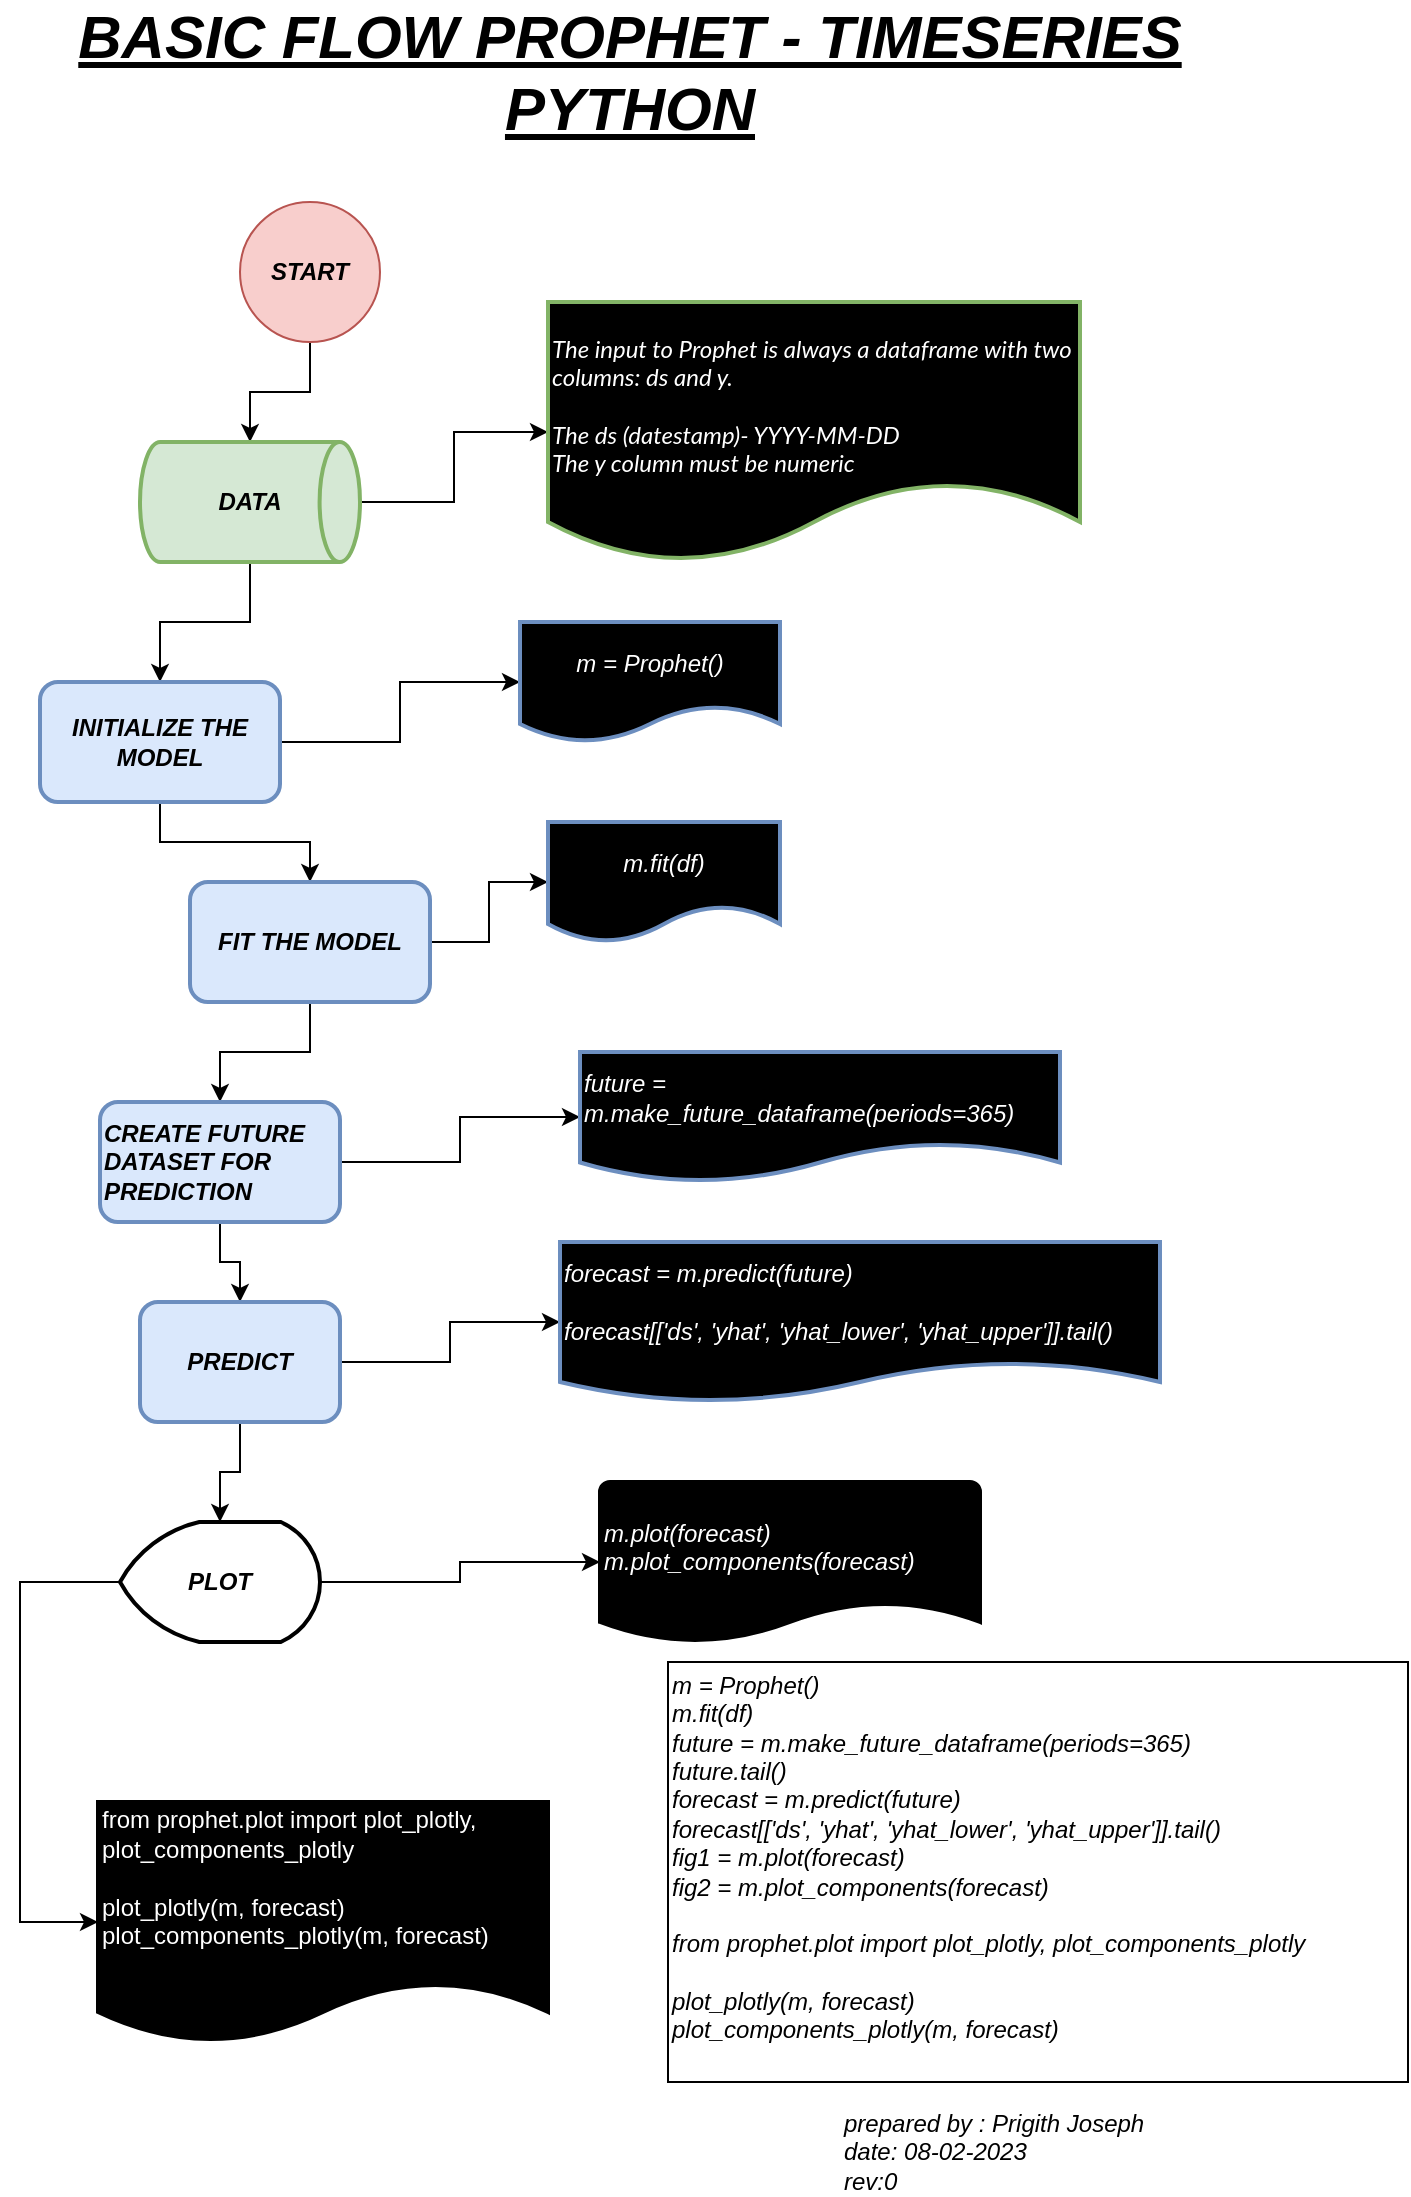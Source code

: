 <mxfile version="16.5.1" type="device" pages="2"><diagram id="vxSKhqQif8Bo536Yr-Wf" name="basic_flow"><mxGraphModel dx="854" dy="539" grid="1" gridSize="10" guides="1" tooltips="1" connect="1" arrows="1" fold="1" page="1" pageScale="1" pageWidth="827" pageHeight="1169" background="none" math="0" shadow="0"><root><mxCell id="0"/><mxCell id="1" parent="0"/><mxCell id="NC3Cf-DOu-mF74uvANla-4" value="" style="edgeStyle=orthogonalEdgeStyle;rounded=0;orthogonalLoop=1;jettySize=auto;html=1;" parent="1" source="NC3Cf-DOu-mF74uvANla-1" target="NC3Cf-DOu-mF74uvANla-2" edge="1"><mxGeometry relative="1" as="geometry"/></mxCell><mxCell id="NC3Cf-DOu-mF74uvANla-1" value="&lt;b&gt;&lt;i&gt;START&lt;/i&gt;&lt;/b&gt;" style="strokeWidth=1;html=1;shape=mxgraph.flowchart.start_2;whiteSpace=wrap;fillColor=#f8cecc;strokeColor=#b85450;" parent="1" vertex="1"><mxGeometry x="200" y="140" width="70" height="70" as="geometry"/></mxCell><mxCell id="NC3Cf-DOu-mF74uvANla-8" value="" style="edgeStyle=orthogonalEdgeStyle;rounded=0;orthogonalLoop=1;jettySize=auto;html=1;" parent="1" source="NC3Cf-DOu-mF74uvANla-2" target="NC3Cf-DOu-mF74uvANla-7" edge="1"><mxGeometry relative="1" as="geometry"/></mxCell><mxCell id="NC3Cf-DOu-mF74uvANla-10" value="" style="edgeStyle=orthogonalEdgeStyle;rounded=0;orthogonalLoop=1;jettySize=auto;html=1;fontSize=12;fontColor=#FFFFFF;" parent="1" source="NC3Cf-DOu-mF74uvANla-2" target="NC3Cf-DOu-mF74uvANla-9" edge="1"><mxGeometry relative="1" as="geometry"/></mxCell><mxCell id="NC3Cf-DOu-mF74uvANla-2" value="&lt;b&gt;&lt;i&gt;DATA&lt;/i&gt;&lt;/b&gt;" style="strokeWidth=2;html=1;shape=mxgraph.flowchart.direct_data;whiteSpace=wrap;fillColor=#d5e8d4;strokeColor=#82b366;" parent="1" vertex="1"><mxGeometry x="150" y="260" width="110" height="60" as="geometry"/></mxCell><mxCell id="NC3Cf-DOu-mF74uvANla-7" value="&lt;span style=&quot;background-color: rgb(249 , 249 , 249)&quot;&gt;&lt;font face=&quot;lato, calibri, arial, sans-serif&quot; color=&quot;#ffffff&quot;&gt;&lt;i&gt;&lt;div&gt;&lt;br&gt;&lt;/div&gt;&lt;div&gt;The input to Prophet is always a dataframe with two columns: ds and y.&lt;/div&gt;&lt;div&gt;&lt;br&gt;&lt;/div&gt;&lt;div&gt;The ds (datestamp)- YYYY-MM-DD&lt;/div&gt;&lt;div&gt;The y column must be numeric&lt;/div&gt;&lt;/i&gt;&lt;/font&gt;&lt;/span&gt;" style="shape=document;whiteSpace=wrap;html=1;boundedLbl=1;fillColor=#000000;strokeColor=#82b366;strokeWidth=2;align=left;size=0.308;" parent="1" vertex="1"><mxGeometry x="354" y="190" width="266" height="130" as="geometry"/></mxCell><mxCell id="NC3Cf-DOu-mF74uvANla-12" value="" style="edgeStyle=orthogonalEdgeStyle;rounded=0;orthogonalLoop=1;jettySize=auto;html=1;fontSize=12;fontColor=#FFFFFF;" parent="1" source="NC3Cf-DOu-mF74uvANla-9" target="NC3Cf-DOu-mF74uvANla-11" edge="1"><mxGeometry relative="1" as="geometry"/></mxCell><mxCell id="NC3Cf-DOu-mF74uvANla-14" value="" style="edgeStyle=orthogonalEdgeStyle;rounded=0;orthogonalLoop=1;jettySize=auto;html=1;fontSize=12;fontColor=#FFFFFF;" parent="1" source="NC3Cf-DOu-mF74uvANla-9" target="NC3Cf-DOu-mF74uvANla-13" edge="1"><mxGeometry relative="1" as="geometry"/></mxCell><mxCell id="NC3Cf-DOu-mF74uvANla-9" value="&lt;i&gt;&lt;b&gt;INITIALIZE THE MODEL&lt;/b&gt;&lt;/i&gt;" style="rounded=1;whiteSpace=wrap;html=1;fillColor=#dae8fc;strokeColor=#6c8ebf;strokeWidth=2;" parent="1" vertex="1"><mxGeometry x="100" y="380" width="120" height="60" as="geometry"/></mxCell><mxCell id="NC3Cf-DOu-mF74uvANla-11" value="&lt;i&gt;&lt;font color=&quot;#ffffff&quot;&gt;m = Prophet()&lt;/font&gt;&lt;/i&gt;" style="shape=document;whiteSpace=wrap;html=1;boundedLbl=1;fillColor=#000000;strokeColor=#6c8ebf;rounded=1;strokeWidth=2;" parent="1" vertex="1"><mxGeometry x="340" y="350" width="130" height="60" as="geometry"/></mxCell><mxCell id="NC3Cf-DOu-mF74uvANla-16" value="" style="edgeStyle=orthogonalEdgeStyle;rounded=0;orthogonalLoop=1;jettySize=auto;html=1;fontSize=12;fontColor=#FFFFFF;" parent="1" source="NC3Cf-DOu-mF74uvANla-13" target="NC3Cf-DOu-mF74uvANla-15" edge="1"><mxGeometry relative="1" as="geometry"/></mxCell><mxCell id="NC3Cf-DOu-mF74uvANla-18" value="" style="edgeStyle=orthogonalEdgeStyle;rounded=0;orthogonalLoop=1;jettySize=auto;html=1;fontSize=12;fontColor=#FFFFFF;" parent="1" source="NC3Cf-DOu-mF74uvANla-13" target="NC3Cf-DOu-mF74uvANla-17" edge="1"><mxGeometry relative="1" as="geometry"/></mxCell><mxCell id="NC3Cf-DOu-mF74uvANla-13" value="&lt;b&gt;&lt;i&gt;FIT THE MODEL&lt;/i&gt;&lt;/b&gt;" style="rounded=1;whiteSpace=wrap;html=1;fillColor=#dae8fc;strokeColor=#6c8ebf;strokeWidth=2;" parent="1" vertex="1"><mxGeometry x="175" y="480" width="120" height="60" as="geometry"/></mxCell><mxCell id="NC3Cf-DOu-mF74uvANla-15" value="&lt;i&gt;&lt;font color=&quot;#ffffff&quot;&gt;m.fit(df)&lt;/font&gt;&lt;/i&gt;" style="shape=document;whiteSpace=wrap;html=1;boundedLbl=1;fillColor=#000000;strokeColor=#6c8ebf;rounded=1;strokeWidth=2;" parent="1" vertex="1"><mxGeometry x="354" y="450" width="116" height="60" as="geometry"/></mxCell><mxCell id="NC3Cf-DOu-mF74uvANla-20" value="" style="edgeStyle=orthogonalEdgeStyle;rounded=0;orthogonalLoop=1;jettySize=auto;html=1;fontSize=12;fontColor=#FFFFFF;" parent="1" source="NC3Cf-DOu-mF74uvANla-17" target="NC3Cf-DOu-mF74uvANla-19" edge="1"><mxGeometry relative="1" as="geometry"/></mxCell><mxCell id="NC3Cf-DOu-mF74uvANla-22" value="" style="edgeStyle=orthogonalEdgeStyle;rounded=0;orthogonalLoop=1;jettySize=auto;html=1;fontSize=12;fontColor=#FFFFFF;" parent="1" source="NC3Cf-DOu-mF74uvANla-17" target="NC3Cf-DOu-mF74uvANla-21" edge="1"><mxGeometry relative="1" as="geometry"/></mxCell><mxCell id="NC3Cf-DOu-mF74uvANla-17" value="&lt;i&gt;&lt;b&gt;CREATE FUTURE DATASET FOR PREDICTION&lt;/b&gt;&lt;/i&gt;" style="rounded=1;whiteSpace=wrap;html=1;fillColor=#dae8fc;strokeColor=#6c8ebf;strokeWidth=2;align=left;" parent="1" vertex="1"><mxGeometry x="130" y="590" width="120" height="60" as="geometry"/></mxCell><mxCell id="NC3Cf-DOu-mF74uvANla-19" value="&lt;i&gt;&lt;font color=&quot;#ffffff&quot;&gt;future = m.make_future_dataframe(periods=365)&lt;/font&gt;&lt;/i&gt;" style="shape=document;whiteSpace=wrap;html=1;boundedLbl=1;align=left;fillColor=#000000;strokeColor=#6c8ebf;rounded=1;strokeWidth=2;" parent="1" vertex="1"><mxGeometry x="370" y="565" width="240" height="65" as="geometry"/></mxCell><mxCell id="NC3Cf-DOu-mF74uvANla-24" value="" style="edgeStyle=orthogonalEdgeStyle;rounded=0;orthogonalLoop=1;jettySize=auto;html=1;fontSize=12;fontColor=#FFFFFF;" parent="1" source="NC3Cf-DOu-mF74uvANla-21" target="NC3Cf-DOu-mF74uvANla-23" edge="1"><mxGeometry relative="1" as="geometry"/></mxCell><mxCell id="NC3Cf-DOu-mF74uvANla-28" value="" style="edgeStyle=orthogonalEdgeStyle;rounded=0;orthogonalLoop=1;jettySize=auto;html=1;fontSize=12;fontColor=#FFFFFF;" parent="1" source="NC3Cf-DOu-mF74uvANla-21" target="NC3Cf-DOu-mF74uvANla-27" edge="1"><mxGeometry relative="1" as="geometry"/></mxCell><mxCell id="NC3Cf-DOu-mF74uvANla-21" value="&lt;b&gt;&lt;i&gt;PREDICT&lt;/i&gt;&lt;/b&gt;" style="rounded=1;whiteSpace=wrap;html=1;align=center;fillColor=#dae8fc;strokeColor=#6c8ebf;strokeWidth=2;" parent="1" vertex="1"><mxGeometry x="150" y="690" width="100" height="60" as="geometry"/></mxCell><mxCell id="NC3Cf-DOu-mF74uvANla-23" value="&lt;i&gt;&lt;font color=&quot;#ffffff&quot;&gt;forecast = m.predict(future)&lt;br&gt;&lt;br&gt;forecast[['ds', 'yhat', 'yhat_lower', 'yhat_upper']].tail()&lt;br&gt;&lt;/font&gt;&lt;/i&gt;" style="shape=document;whiteSpace=wrap;html=1;boundedLbl=1;fillColor=#000000;strokeColor=#6c8ebf;rounded=1;strokeWidth=2;align=left;size=0.25;" parent="1" vertex="1"><mxGeometry x="360" y="660" width="300" height="80" as="geometry"/></mxCell><mxCell id="NC3Cf-DOu-mF74uvANla-30" style="edgeStyle=orthogonalEdgeStyle;rounded=0;orthogonalLoop=1;jettySize=auto;html=1;entryX=0;entryY=0.5;entryDx=0;entryDy=0;entryPerimeter=0;fontSize=12;fontColor=#FFFFFF;" parent="1" source="NC3Cf-DOu-mF74uvANla-27" target="NC3Cf-DOu-mF74uvANla-29" edge="1"><mxGeometry relative="1" as="geometry"/></mxCell><mxCell id="NC3Cf-DOu-mF74uvANla-32" value="" style="edgeStyle=orthogonalEdgeStyle;rounded=0;orthogonalLoop=1;jettySize=auto;html=1;fontSize=12;fontColor=#FFFFFF;" parent="1" source="NC3Cf-DOu-mF74uvANla-27" target="NC3Cf-DOu-mF74uvANla-31" edge="1"><mxGeometry relative="1" as="geometry"><Array as="points"><mxPoint x="90" y="830"/></Array></mxGeometry></mxCell><mxCell id="NC3Cf-DOu-mF74uvANla-27" value="&lt;i&gt;&lt;b&gt;PLOT&lt;/b&gt;&lt;/i&gt;" style="strokeWidth=2;html=1;shape=mxgraph.flowchart.display;whiteSpace=wrap;fontSize=12;" parent="1" vertex="1"><mxGeometry x="140" y="800" width="100" height="60" as="geometry"/></mxCell><mxCell id="NC3Cf-DOu-mF74uvANla-29" value="&lt;div&gt;&lt;i&gt;m.plot(forecast)&lt;/i&gt;&lt;/div&gt;&lt;div&gt;&lt;i&gt;m.plot_components(forecast)&lt;/i&gt;&lt;/div&gt;&lt;div&gt;&lt;br&gt;&lt;/div&gt;" style="strokeWidth=2;html=1;shape=mxgraph.flowchart.document2;whiteSpace=wrap;size=0.25;fontSize=12;fontColor=#FFFFFF;fillColor=#000000;align=left;" parent="1" vertex="1"><mxGeometry x="380" y="780" width="190" height="80" as="geometry"/></mxCell><mxCell id="NC3Cf-DOu-mF74uvANla-31" value="&lt;div&gt;&lt;font color=&quot;#ffffff&quot;&gt;from prophet.plot import plot_plotly, plot_components_plotly&lt;/font&gt;&lt;/div&gt;&lt;div&gt;&lt;font color=&quot;#ffffff&quot;&gt;&lt;br&gt;&lt;/font&gt;&lt;/div&gt;&lt;div&gt;&lt;font color=&quot;#ffffff&quot;&gt;plot_plotly(m, forecast)&lt;/font&gt;&lt;/div&gt;&lt;div&gt;&lt;font color=&quot;#ffffff&quot;&gt;plot_components_plotly(m, forecast)&lt;/font&gt;&lt;/div&gt;&lt;div&gt;&lt;br&gt;&lt;/div&gt;" style="shape=document;whiteSpace=wrap;html=1;boundedLbl=1;strokeWidth=2;align=left;size=0.25;fillColor=#000000;" parent="1" vertex="1"><mxGeometry x="129" y="940" width="225" height="120" as="geometry"/></mxCell><mxCell id="NC3Cf-DOu-mF74uvANla-33" value="&lt;font color=&quot;#000000&quot; style=&quot;font-size: 30px&quot;&gt;&lt;i&gt;&lt;b&gt;&lt;u&gt;BASIC FLOW PROPHET - TIMESERIES PYTHON&lt;/u&gt;&lt;/b&gt;&lt;/i&gt;&lt;/font&gt;" style="text;html=1;strokeColor=none;fillColor=none;align=center;verticalAlign=middle;whiteSpace=wrap;rounded=0;fontSize=12;fontColor=#FFFFFF;" parent="1" vertex="1"><mxGeometry x="80" y="60" width="630" height="30" as="geometry"/></mxCell><mxCell id="NC3Cf-DOu-mF74uvANla-36" value="&lt;div&gt;&lt;i&gt;prepared by : Prigith Joseph&lt;/i&gt;&lt;/div&gt;&lt;div&gt;&lt;i&gt;date: 08-02-2023&lt;/i&gt;&lt;/div&gt;&lt;div&gt;&lt;i&gt;rev:0&lt;/i&gt;&lt;/div&gt;" style="text;html=1;strokeColor=none;fillColor=none;align=left;verticalAlign=middle;whiteSpace=wrap;rounded=0;fontSize=12;fontColor=#000000;" parent="1" vertex="1"><mxGeometry x="500" y="1100" width="170" height="30" as="geometry"/></mxCell><mxCell id="NC3Cf-DOu-mF74uvANla-37" value="&lt;div&gt;&lt;i&gt;m = Prophet()&lt;/i&gt;&lt;/div&gt;&lt;div&gt;&lt;i&gt;m.fit(df)&lt;/i&gt;&lt;/div&gt;&lt;div&gt;&lt;i&gt;future = m.make_future_dataframe(periods=365)&lt;/i&gt;&lt;/div&gt;&lt;div&gt;&lt;i&gt;future.tail()&lt;/i&gt;&lt;/div&gt;&lt;div&gt;&lt;i&gt;forecast = m.predict(future)&lt;/i&gt;&lt;/div&gt;&lt;div&gt;&lt;i&gt;forecast[['ds', 'yhat', 'yhat_lower', 'yhat_upper']].tail()&lt;/i&gt;&lt;/div&gt;&lt;div&gt;&lt;i&gt;fig1 = m.plot(forecast)&lt;/i&gt;&lt;/div&gt;&lt;div&gt;&lt;i&gt;fig2 = m.plot_components(forecast)&lt;/i&gt;&lt;/div&gt;&lt;div&gt;&lt;i&gt;&lt;br&gt;&lt;/i&gt;&lt;/div&gt;&lt;div&gt;&lt;i&gt;from prophet.plot import plot_plotly, plot_components_plotly&lt;/i&gt;&lt;/div&gt;&lt;div&gt;&lt;i&gt;&lt;br&gt;&lt;/i&gt;&lt;/div&gt;&lt;div&gt;&lt;i&gt;plot_plotly(m, forecast)&lt;/i&gt;&lt;/div&gt;&lt;div&gt;&lt;i&gt;plot_components_plotly(m, forecast)&lt;/i&gt;&lt;/div&gt;&lt;div&gt;&lt;br&gt;&lt;/div&gt;" style="text;html=1;align=left;verticalAlign=middle;whiteSpace=wrap;rounded=0;fontSize=12;fillColor=default;strokeColor=default;" parent="1" vertex="1"><mxGeometry x="414" y="870" width="370" height="210" as="geometry"/></mxCell></root></mxGraphModel></diagram><diagram id="O8kPFqZbGda8ildiO9-z" name="Saturating Forecasts"><mxGraphModel dx="854" dy="539" grid="1" gridSize="10" guides="1" tooltips="1" connect="1" arrows="1" fold="1" page="1" pageScale="1" pageWidth="827" pageHeight="1169" background="none" math="0" shadow="0"><root><mxCell id="4CNZ_QilgUX49SdX2gVF-0"/><mxCell id="4CNZ_QilgUX49SdX2gVF-1" parent="4CNZ_QilgUX49SdX2gVF-0"/><mxCell id="cyfNiQBBe3vJOEVcPQlr-2" value="" style="edgeStyle=orthogonalEdgeStyle;rounded=0;orthogonalLoop=1;jettySize=auto;html=1;" edge="1" parent="4CNZ_QilgUX49SdX2gVF-1" source="cyfNiQBBe3vJOEVcPQlr-0" target="cyfNiQBBe3vJOEVcPQlr-1"><mxGeometry relative="1" as="geometry"/></mxCell><mxCell id="cyfNiQBBe3vJOEVcPQlr-0" value="&lt;i&gt;&lt;b&gt;START&lt;/b&gt;&lt;/i&gt;" style="strokeWidth=1;html=1;shape=mxgraph.flowchart.start_2;whiteSpace=wrap;fillColor=#f8cecc;strokeColor=#b85450;" vertex="1" parent="4CNZ_QilgUX49SdX2gVF-1"><mxGeometry x="113" y="100" width="80" height="70" as="geometry"/></mxCell><mxCell id="cyfNiQBBe3vJOEVcPQlr-4" value="" style="edgeStyle=orthogonalEdgeStyle;rounded=0;orthogonalLoop=1;jettySize=auto;html=1;" edge="1" parent="4CNZ_QilgUX49SdX2gVF-1" source="cyfNiQBBe3vJOEVcPQlr-1" target="cyfNiQBBe3vJOEVcPQlr-3"><mxGeometry relative="1" as="geometry"/></mxCell><mxCell id="cyfNiQBBe3vJOEVcPQlr-1" value="&lt;i&gt;&lt;b&gt;READ DATA&lt;/b&gt;&lt;/i&gt;" style="strokeWidth=1;html=1;shape=mxgraph.flowchart.direct_data;whiteSpace=wrap;fillColor=#d5e8d4;strokeColor=#82b366;" vertex="1" parent="4CNZ_QilgUX49SdX2gVF-1"><mxGeometry x="103" y="190" width="100" height="60" as="geometry"/></mxCell><mxCell id="cyfNiQBBe3vJOEVcPQlr-6" value="" style="edgeStyle=orthogonalEdgeStyle;rounded=0;orthogonalLoop=1;jettySize=auto;html=1;" edge="1" parent="4CNZ_QilgUX49SdX2gVF-1" source="cyfNiQBBe3vJOEVcPQlr-3" target="cyfNiQBBe3vJOEVcPQlr-5"><mxGeometry relative="1" as="geometry"/></mxCell><mxCell id="cyfNiQBBe3vJOEVcPQlr-3" value="&lt;b&gt;&lt;i&gt;SET CARRIYING CAPACITY COLUMN&lt;/i&gt;&lt;/b&gt;" style="rounded=1;whiteSpace=wrap;html=1;strokeWidth=1;fillColor=#dae8fc;strokeColor=#6c8ebf;" vertex="1" parent="4CNZ_QilgUX49SdX2gVF-1"><mxGeometry x="123" y="300" width="120" height="60" as="geometry"/></mxCell><mxCell id="cyfNiQBBe3vJOEVcPQlr-14" value="" style="edgeStyle=orthogonalEdgeStyle;rounded=0;orthogonalLoop=1;jettySize=auto;html=1;" edge="1" parent="4CNZ_QilgUX49SdX2gVF-1" source="cyfNiQBBe3vJOEVcPQlr-5" target="cyfNiQBBe3vJOEVcPQlr-13"><mxGeometry relative="1" as="geometry"/></mxCell><mxCell id="cyfNiQBBe3vJOEVcPQlr-5" value="&lt;b&gt;&lt;i&gt;INITIALIZE AND FIT THE MODEL&lt;/i&gt;&lt;/b&gt;" style="rounded=1;whiteSpace=wrap;html=1;strokeWidth=1;fillColor=#dae8fc;strokeColor=#6c8ebf;" vertex="1" parent="4CNZ_QilgUX49SdX2gVF-1"><mxGeometry x="153" y="410" width="120" height="60" as="geometry"/></mxCell><mxCell id="cyfNiQBBe3vJOEVcPQlr-7" value="&lt;b&gt;&lt;i&gt;MAKE FUTURE DATAFRAME WITH CAP COLUMN&lt;/i&gt;&lt;/b&gt;" style="rounded=1;whiteSpace=wrap;html=1;absoluteArcSize=1;arcSize=14;strokeWidth=1;fillColor=#dae8fc;strokeColor=#6c8ebf;" vertex="1" parent="4CNZ_QilgUX49SdX2gVF-1"><mxGeometry x="193" y="510" width="100" height="70" as="geometry"/></mxCell><mxCell id="cyfNiQBBe3vJOEVcPQlr-9" value="" style="endArrow=none;html=1;rounded=0;" edge="1" parent="4CNZ_QilgUX49SdX2gVF-1"><mxGeometry width="50" height="50" relative="1" as="geometry"><mxPoint x="183" y="380" as="sourcePoint"/><mxPoint x="363" y="380" as="targetPoint"/></mxGeometry></mxCell><mxCell id="cyfNiQBBe3vJOEVcPQlr-10" value="" style="endArrow=none;html=1;rounded=0;" edge="1" parent="4CNZ_QilgUX49SdX2gVF-1"><mxGeometry width="50" height="50" relative="1" as="geometry"><mxPoint x="363" y="380" as="sourcePoint"/><mxPoint x="363" y="550" as="targetPoint"/></mxGeometry></mxCell><mxCell id="cyfNiQBBe3vJOEVcPQlr-11" value="" style="endArrow=classic;html=1;rounded=0;" edge="1" parent="4CNZ_QilgUX49SdX2gVF-1"><mxGeometry width="50" height="50" relative="1" as="geometry"><mxPoint x="364" y="550" as="sourcePoint"/><mxPoint x="294" y="550" as="targetPoint"/></mxGeometry></mxCell><mxCell id="rRqt4VkIj5SyrlPxISwk-1" value="" style="edgeStyle=orthogonalEdgeStyle;rounded=0;orthogonalLoop=1;jettySize=auto;html=1;" edge="1" parent="4CNZ_QilgUX49SdX2gVF-1" source="cyfNiQBBe3vJOEVcPQlr-13" target="rRqt4VkIj5SyrlPxISwk-0"><mxGeometry relative="1" as="geometry"/></mxCell><mxCell id="cyfNiQBBe3vJOEVcPQlr-13" value="&lt;b&gt;&lt;i&gt;PREDICT THE MODEL&lt;/i&gt;&lt;/b&gt;" style="rounded=1;whiteSpace=wrap;html=1;strokeWidth=1;fillColor=#dae8fc;strokeColor=#6c8ebf;" vertex="1" parent="4CNZ_QilgUX49SdX2gVF-1"><mxGeometry x="53" y="530" width="80" height="90" as="geometry"/></mxCell><mxCell id="rRqt4VkIj5SyrlPxISwk-0" value="&lt;b&gt;&lt;i&gt;PLOT&lt;/i&gt;&lt;/b&gt;" style="strokeWidth=2;html=1;shape=mxgraph.flowchart.display;whiteSpace=wrap;fillColor=#ffe6cc;strokeColor=#d79b00;" vertex="1" parent="4CNZ_QilgUX49SdX2gVF-1"><mxGeometry x="63" y="660" width="100" height="60" as="geometry"/></mxCell><mxCell id="rRqt4VkIj5SyrlPxISwk-2" value="&lt;div&gt;&lt;i&gt;import pandas as pd&lt;/i&gt;&lt;/div&gt;&lt;div&gt;&lt;i&gt;import numpy as np&lt;/i&gt;&lt;/div&gt;&lt;div&gt;&lt;i&gt;from prophet import Prophet&lt;/i&gt;&lt;/div&gt;&lt;div&gt;&lt;i&gt;import matplotlib.pyplot as plt&lt;/i&gt;&lt;/div&gt;&lt;div&gt;&lt;i&gt;&lt;br&gt;&lt;/i&gt;&lt;/div&gt;&lt;div&gt;&lt;i&gt;# load dataset in the format 'ds' &amp;amp; 'y'&lt;/i&gt;&lt;/div&gt;&lt;div&gt;&lt;i&gt;df = pd.read_csv()&lt;/i&gt;&lt;/div&gt;&lt;div&gt;&lt;i&gt;&lt;br&gt;&lt;/i&gt;&lt;/div&gt;&lt;div&gt;&lt;i&gt;# set a column with cap value&lt;/i&gt;&lt;/div&gt;&lt;div&gt;&lt;i&gt;df['cap'] = 8.5&lt;/i&gt;&lt;/div&gt;&lt;div&gt;&lt;i&gt;&lt;br&gt;&lt;/i&gt;&lt;/div&gt;&lt;div&gt;&lt;i&gt;# fit the model&lt;/i&gt;&lt;/div&gt;&lt;div&gt;&lt;i&gt;m = Prophet(growth='logistic')&lt;/i&gt;&lt;/div&gt;&lt;div&gt;&lt;i&gt;m.fit(df)&lt;/i&gt;&lt;/div&gt;&lt;div&gt;&lt;i&gt;&lt;br&gt;&lt;/i&gt;&lt;/div&gt;&lt;div&gt;&lt;i&gt;# create future dataframe&lt;/i&gt;&lt;/div&gt;&lt;div&gt;&lt;i&gt;future = m.make_future_dataframe(periods=1826)&lt;/i&gt;&lt;/div&gt;&lt;div&gt;&lt;i&gt;future['cap'] = 8.5&lt;/i&gt;&lt;/div&gt;&lt;div&gt;&lt;i&gt;&lt;br&gt;&lt;/i&gt;&lt;/div&gt;&lt;div&gt;&lt;i&gt;# predict the model&lt;/i&gt;&lt;/div&gt;&lt;div&gt;&lt;i&gt;forecast = m.predict(future)&lt;/i&gt;&lt;/div&gt;&lt;div&gt;&lt;i&gt;&lt;br&gt;&lt;/i&gt;&lt;/div&gt;&lt;div&gt;&lt;i&gt;# plot the model&lt;/i&gt;&lt;/div&gt;&lt;div&gt;&lt;i&gt;m.plot(forecast)&lt;/i&gt;&lt;/div&gt;&lt;div&gt;&lt;i&gt;plt.show()&lt;/i&gt;&lt;/div&gt;&lt;div&gt;&lt;br&gt;&lt;/div&gt;" style="text;html=1;align=left;verticalAlign=middle;whiteSpace=wrap;rounded=0;fillColor=#f5f5f5;fontColor=#333333;strokeColor=#666666;" vertex="1" parent="4CNZ_QilgUX49SdX2gVF-1"><mxGeometry x="93" y="730" width="280" height="370" as="geometry"/></mxCell><mxCell id="rRqt4VkIj5SyrlPxISwk-3" value="" style="endArrow=none;html=1;rounded=0;dashed=1;" edge="1" parent="4CNZ_QilgUX49SdX2gVF-1"><mxGeometry width="50" height="50" relative="1" as="geometry"><mxPoint x="403" y="1080" as="sourcePoint"/><mxPoint x="400" y="110" as="targetPoint"/></mxGeometry></mxCell><mxCell id="rRqt4VkIj5SyrlPxISwk-4" value="" style="edgeStyle=orthogonalEdgeStyle;rounded=0;orthogonalLoop=1;jettySize=auto;html=1;" edge="1" parent="4CNZ_QilgUX49SdX2gVF-1" source="rRqt4VkIj5SyrlPxISwk-5" target="rRqt4VkIj5SyrlPxISwk-7"><mxGeometry relative="1" as="geometry"/></mxCell><mxCell id="rRqt4VkIj5SyrlPxISwk-5" value="&lt;i&gt;&lt;b&gt;START&lt;/b&gt;&lt;/i&gt;" style="strokeWidth=1;html=1;shape=mxgraph.flowchart.start_2;whiteSpace=wrap;fillColor=#f8cecc;strokeColor=#b85450;" vertex="1" parent="4CNZ_QilgUX49SdX2gVF-1"><mxGeometry x="490" y="100" width="80" height="70" as="geometry"/></mxCell><mxCell id="rRqt4VkIj5SyrlPxISwk-6" value="" style="edgeStyle=orthogonalEdgeStyle;rounded=0;orthogonalLoop=1;jettySize=auto;html=1;" edge="1" parent="4CNZ_QilgUX49SdX2gVF-1" source="rRqt4VkIj5SyrlPxISwk-7" target="rRqt4VkIj5SyrlPxISwk-9"><mxGeometry relative="1" as="geometry"/></mxCell><mxCell id="rRqt4VkIj5SyrlPxISwk-7" value="&lt;i&gt;&lt;b&gt;READ DATA&lt;/b&gt;&lt;/i&gt;" style="strokeWidth=2;html=1;shape=mxgraph.flowchart.direct_data;whiteSpace=wrap;fillColor=#d5e8d4;strokeColor=#82b366;" vertex="1" parent="4CNZ_QilgUX49SdX2gVF-1"><mxGeometry x="500" y="200" width="100" height="60" as="geometry"/></mxCell><mxCell id="rRqt4VkIj5SyrlPxISwk-8" value="" style="edgeStyle=orthogonalEdgeStyle;rounded=0;orthogonalLoop=1;jettySize=auto;html=1;" edge="1" parent="4CNZ_QilgUX49SdX2gVF-1" source="rRqt4VkIj5SyrlPxISwk-9" target="rRqt4VkIj5SyrlPxISwk-11"><mxGeometry relative="1" as="geometry"/></mxCell><mxCell id="rRqt4VkIj5SyrlPxISwk-9" value="&lt;b&gt;&lt;i&gt;SET CARRIYING CAPACITY &amp;amp; FLOOR COLUMN&lt;/i&gt;&lt;/b&gt;" style="rounded=1;whiteSpace=wrap;html=1;strokeWidth=1;fillColor=#dae8fc;strokeColor=#6c8ebf;" vertex="1" parent="4CNZ_QilgUX49SdX2gVF-1"><mxGeometry x="513" y="300" width="150" height="60" as="geometry"/></mxCell><mxCell id="rRqt4VkIj5SyrlPxISwk-10" value="" style="edgeStyle=orthogonalEdgeStyle;rounded=0;orthogonalLoop=1;jettySize=auto;html=1;" edge="1" parent="4CNZ_QilgUX49SdX2gVF-1" source="rRqt4VkIj5SyrlPxISwk-11" target="rRqt4VkIj5SyrlPxISwk-17"><mxGeometry relative="1" as="geometry"/></mxCell><mxCell id="rRqt4VkIj5SyrlPxISwk-11" value="&lt;b&gt;&lt;i&gt;INITIALIZE AND FIT THE MODEL&lt;/i&gt;&lt;/b&gt;" style="rounded=1;whiteSpace=wrap;html=1;strokeWidth=1;fillColor=#dae8fc;strokeColor=#6c8ebf;" vertex="1" parent="4CNZ_QilgUX49SdX2gVF-1"><mxGeometry x="563" y="410" width="120" height="60" as="geometry"/></mxCell><mxCell id="rRqt4VkIj5SyrlPxISwk-12" value="&lt;b&gt;&lt;i&gt;MAKE FUTURE DATAFRAME WITH CAP &amp;amp; FLOOR COLUMN&lt;/i&gt;&lt;/b&gt;" style="rounded=1;whiteSpace=wrap;html=1;absoluteArcSize=1;arcSize=14;strokeWidth=1;fillColor=#dae8fc;strokeColor=#6c8ebf;" vertex="1" parent="4CNZ_QilgUX49SdX2gVF-1"><mxGeometry x="563" y="510" width="150" height="70" as="geometry"/></mxCell><mxCell id="rRqt4VkIj5SyrlPxISwk-13" value="" style="endArrow=none;html=1;rounded=0;" edge="1" parent="4CNZ_QilgUX49SdX2gVF-1"><mxGeometry width="50" height="50" relative="1" as="geometry"><mxPoint x="588" y="370" as="sourcePoint"/><mxPoint x="773" y="370" as="targetPoint"/></mxGeometry></mxCell><mxCell id="rRqt4VkIj5SyrlPxISwk-14" value="" style="endArrow=none;html=1;rounded=0;" edge="1" parent="4CNZ_QilgUX49SdX2gVF-1"><mxGeometry width="50" height="50" relative="1" as="geometry"><mxPoint x="773" y="370" as="sourcePoint"/><mxPoint x="773" y="550" as="targetPoint"/></mxGeometry></mxCell><mxCell id="rRqt4VkIj5SyrlPxISwk-15" value="" style="endArrow=classic;html=1;rounded=0;" edge="1" parent="4CNZ_QilgUX49SdX2gVF-1"><mxGeometry width="50" height="50" relative="1" as="geometry"><mxPoint x="774" y="550" as="sourcePoint"/><mxPoint x="713" y="550" as="targetPoint"/></mxGeometry></mxCell><mxCell id="rRqt4VkIj5SyrlPxISwk-16" value="" style="edgeStyle=orthogonalEdgeStyle;rounded=0;orthogonalLoop=1;jettySize=auto;html=1;" edge="1" parent="4CNZ_QilgUX49SdX2gVF-1" source="rRqt4VkIj5SyrlPxISwk-17"><mxGeometry relative="1" as="geometry"><mxPoint x="523" y="630" as="targetPoint"/></mxGeometry></mxCell><mxCell id="rRqt4VkIj5SyrlPxISwk-17" value="&lt;b&gt;&lt;i&gt;PREDICT THE MODEL&lt;/i&gt;&lt;/b&gt;" style="rounded=1;whiteSpace=wrap;html=1;strokeWidth=1;fillColor=#dae8fc;strokeColor=#6c8ebf;" vertex="1" parent="4CNZ_QilgUX49SdX2gVF-1"><mxGeometry x="463" y="490" width="80" height="90" as="geometry"/></mxCell><mxCell id="rRqt4VkIj5SyrlPxISwk-18" value="&lt;b&gt;&lt;i&gt;PLOT&lt;/i&gt;&lt;/b&gt;" style="strokeWidth=2;html=1;shape=mxgraph.flowchart.display;whiteSpace=wrap;fillColor=#ffe6cc;strokeColor=#d79b00;" vertex="1" parent="4CNZ_QilgUX49SdX2gVF-1"><mxGeometry x="463" y="630" width="100" height="60" as="geometry"/></mxCell><mxCell id="rRqt4VkIj5SyrlPxISwk-19" value="&lt;div&gt;&lt;i&gt;import pandas as pd&lt;/i&gt;&lt;/div&gt;&lt;div&gt;&lt;i&gt;import numpy as np&lt;/i&gt;&lt;/div&gt;&lt;div&gt;&lt;i&gt;from prophet import Prophet&lt;/i&gt;&lt;/div&gt;&lt;div&gt;&lt;i&gt;import matplotlib.pyplot as plt&lt;/i&gt;&lt;/div&gt;&lt;div&gt;&lt;i&gt;&lt;br&gt;&lt;/i&gt;&lt;/div&gt;&lt;div&gt;&lt;i&gt;# load dataset in the format 'ds' &amp;amp; 'y'&lt;/i&gt;&lt;/div&gt;&lt;div&gt;&lt;i&gt;df = pd.read_csv(')&lt;/i&gt;&lt;/div&gt;&lt;div&gt;&lt;i&gt;&lt;br&gt;&lt;/i&gt;&lt;/div&gt;&lt;div&gt;&lt;i&gt;# set a column with cap value&lt;/i&gt;&lt;/div&gt;&lt;div&gt;&lt;i&gt;df['cap'] = 8.5&lt;/i&gt;&lt;/div&gt;&lt;div&gt;&lt;i&gt;df['floor'] = 4.5&lt;/i&gt;&lt;/div&gt;&lt;div&gt;&lt;i&gt;&lt;br&gt;&lt;/i&gt;&lt;/div&gt;&lt;div&gt;&lt;i&gt;# fit the model&lt;/i&gt;&lt;/div&gt;&lt;div&gt;&lt;i&gt;m = Prophet(growth='logistic')&lt;/i&gt;&lt;/div&gt;&lt;div&gt;&lt;i&gt;m.fit(df)&lt;/i&gt;&lt;/div&gt;&lt;div&gt;&lt;i&gt;&lt;br&gt;&lt;/i&gt;&lt;/div&gt;&lt;div&gt;&lt;i&gt;# create future dataframe&lt;/i&gt;&lt;/div&gt;&lt;div&gt;&lt;i&gt;future = m.make_future_dataframe(periods=1826)&lt;/i&gt;&lt;/div&gt;&lt;div&gt;&lt;i&gt;future['cap'] = 8.5&lt;/i&gt;&lt;/div&gt;&lt;div&gt;&lt;i&gt;future['floor'] = 4.5&lt;/i&gt;&lt;/div&gt;&lt;div&gt;&lt;i&gt;&lt;br&gt;&lt;/i&gt;&lt;/div&gt;&lt;div&gt;&lt;i&gt;# predict the model&lt;/i&gt;&lt;/div&gt;&lt;div&gt;&lt;i&gt;forecast = m.predict(future)&lt;/i&gt;&lt;/div&gt;&lt;div&gt;&lt;i&gt;&lt;br&gt;&lt;/i&gt;&lt;/div&gt;&lt;div&gt;&lt;i&gt;# plot the model&lt;/i&gt;&lt;/div&gt;&lt;div&gt;&lt;i&gt;m.plot(forecast)&lt;/i&gt;&lt;/div&gt;&lt;div&gt;&lt;i&gt;plt.show()&lt;/i&gt;&lt;/div&gt;&lt;div&gt;&lt;br&gt;&lt;/div&gt;" style="text;html=1;strokeColor=#666666;fillColor=#f5f5f5;align=left;verticalAlign=middle;whiteSpace=wrap;rounded=0;fontColor=#333333;" vertex="1" parent="4CNZ_QilgUX49SdX2gVF-1"><mxGeometry x="413" y="700" width="300" height="400" as="geometry"/></mxCell><mxCell id="rRqt4VkIj5SyrlPxISwk-20" value="&lt;i&gt;&lt;font style=&quot;font-size: 34px&quot;&gt;&lt;u&gt;SATURATING FORECAST PROPHET- PYTHON&lt;/u&gt;&lt;/font&gt;&lt;/i&gt;" style="text;html=1;strokeColor=none;fillColor=none;align=center;verticalAlign=middle;whiteSpace=wrap;rounded=0;fontStyle=1" vertex="1" parent="4CNZ_QilgUX49SdX2gVF-1"><mxGeometry x="70" y="60" width="650" height="30" as="geometry"/></mxCell><mxCell id="rRqt4VkIj5SyrlPxISwk-21" value="&lt;font size=&quot;1&quot;&gt;&lt;b&gt;&lt;i style=&quot;font-size: 18px&quot;&gt;&lt;u&gt;FORECATING GROWTH&lt;/u&gt;&lt;/i&gt;&lt;/b&gt;&lt;/font&gt;" style="text;html=1;strokeColor=none;fillColor=none;align=center;verticalAlign=middle;whiteSpace=wrap;rounded=0;fontSize=34;" vertex="1" parent="4CNZ_QilgUX49SdX2gVF-1"><mxGeometry x="170" y="150" width="230" height="30" as="geometry"/></mxCell><mxCell id="rRqt4VkIj5SyrlPxISwk-24" value="&lt;font size=&quot;1&quot;&gt;&lt;b&gt;&lt;i style=&quot;font-size: 18px&quot;&gt;&lt;u&gt;SATURATING MINIMUM&lt;/u&gt;&lt;/i&gt;&lt;/b&gt;&lt;/font&gt;" style="text;html=1;strokeColor=none;fillColor=none;align=center;verticalAlign=middle;whiteSpace=wrap;rounded=0;fontSize=34;" vertex="1" parent="4CNZ_QilgUX49SdX2gVF-1"><mxGeometry x="580" y="150" width="230" height="30" as="geometry"/></mxCell><mxCell id="rRqt4VkIj5SyrlPxISwk-25" value="&lt;font style=&quot;font-size: 12px&quot;&gt;&lt;i&gt;prepared by : Prigith Joseph&lt;br&gt;date: 08-02-2023&lt;br&gt;rev:0&lt;/i&gt;&lt;/font&gt;" style="text;whiteSpace=wrap;html=1;fontSize=18;" vertex="1" parent="4CNZ_QilgUX49SdX2gVF-1"><mxGeometry x="630" y="1090" width="250" height="60" as="geometry"/></mxCell></root></mxGraphModel></diagram></mxfile>